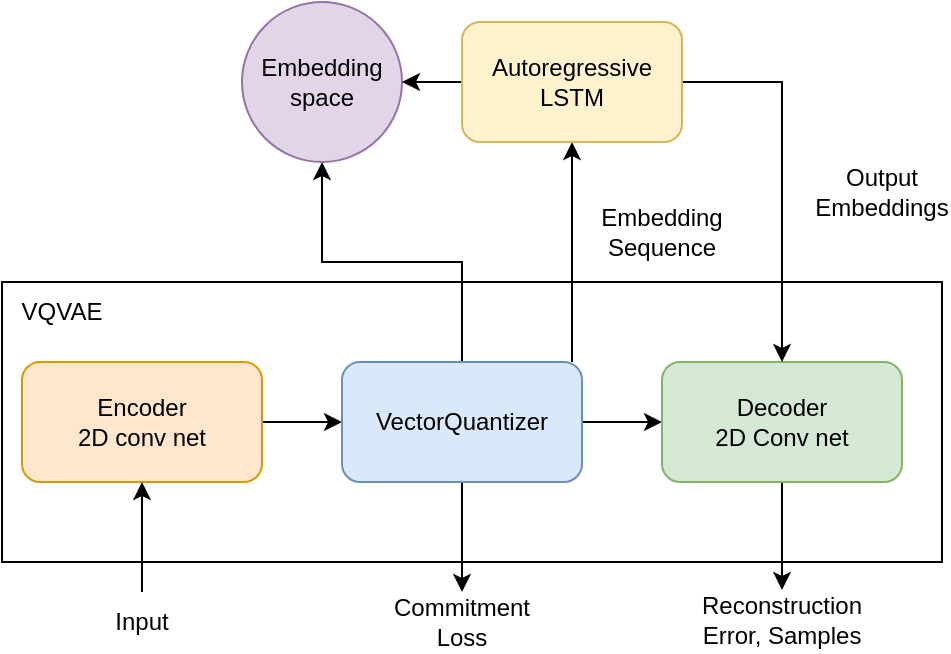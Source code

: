 <mxfile version="22.1.7" type="device">
  <diagram id="JWHnhtLRqXC-iMxQm0CE" name="Page-1">
    <mxGraphModel dx="1026" dy="655" grid="1" gridSize="10" guides="1" tooltips="1" connect="1" arrows="1" fold="1" page="1" pageScale="1" pageWidth="850" pageHeight="1100" math="0" shadow="0">
      <root>
        <mxCell id="0" />
        <mxCell id="1" parent="0" />
        <mxCell id="SF9yVZtLqWXz6QmJXrsM-1" value="" style="rounded=0;whiteSpace=wrap;html=1;" parent="1" vertex="1">
          <mxGeometry x="210" y="240" width="470" height="140" as="geometry" />
        </mxCell>
        <mxCell id="SF9yVZtLqWXz6QmJXrsM-2" value="VQVAE" style="text;html=1;strokeColor=none;fillColor=none;align=center;verticalAlign=middle;whiteSpace=wrap;rounded=0;" parent="1" vertex="1">
          <mxGeometry x="210" y="240" width="60" height="30" as="geometry" />
        </mxCell>
        <mxCell id="SF9yVZtLqWXz6QmJXrsM-6" style="edgeStyle=orthogonalEdgeStyle;rounded=0;orthogonalLoop=1;jettySize=auto;html=1;exitX=1;exitY=0.5;exitDx=0;exitDy=0;" parent="1" source="SF9yVZtLqWXz6QmJXrsM-3" target="SF9yVZtLqWXz6QmJXrsM-4" edge="1">
          <mxGeometry relative="1" as="geometry" />
        </mxCell>
        <mxCell id="SF9yVZtLqWXz6QmJXrsM-3" value="Encoder&lt;br&gt;2D conv net" style="rounded=1;whiteSpace=wrap;html=1;fillColor=#ffe6cc;strokeColor=#d79b00;" parent="1" vertex="1">
          <mxGeometry x="220" y="280" width="120" height="60" as="geometry" />
        </mxCell>
        <mxCell id="SF9yVZtLqWXz6QmJXrsM-7" style="edgeStyle=orthogonalEdgeStyle;rounded=0;orthogonalLoop=1;jettySize=auto;html=1;exitX=1;exitY=0.5;exitDx=0;exitDy=0;entryX=0;entryY=0.5;entryDx=0;entryDy=0;" parent="1" source="SF9yVZtLqWXz6QmJXrsM-4" target="SF9yVZtLqWXz6QmJXrsM-5" edge="1">
          <mxGeometry relative="1" as="geometry" />
        </mxCell>
        <mxCell id="SF9yVZtLqWXz6QmJXrsM-13" style="edgeStyle=orthogonalEdgeStyle;rounded=0;orthogonalLoop=1;jettySize=auto;html=1;entryX=0.5;entryY=1;entryDx=0;entryDy=0;" parent="1" source="SF9yVZtLqWXz6QmJXrsM-4" target="SF9yVZtLqWXz6QmJXrsM-10" edge="1">
          <mxGeometry relative="1" as="geometry" />
        </mxCell>
        <mxCell id="SF9yVZtLqWXz6QmJXrsM-20" style="edgeStyle=orthogonalEdgeStyle;rounded=0;orthogonalLoop=1;jettySize=auto;html=1;entryX=0.5;entryY=1;entryDx=0;entryDy=0;" parent="1" source="SF9yVZtLqWXz6QmJXrsM-4" target="SF9yVZtLqWXz6QmJXrsM-14" edge="1">
          <mxGeometry relative="1" as="geometry">
            <Array as="points">
              <mxPoint x="495" y="250" />
              <mxPoint x="495" y="250" />
            </Array>
          </mxGeometry>
        </mxCell>
        <mxCell id="SF9yVZtLqWXz6QmJXrsM-24" style="edgeStyle=orthogonalEdgeStyle;rounded=0;orthogonalLoop=1;jettySize=auto;html=1;" parent="1" source="SF9yVZtLqWXz6QmJXrsM-4" target="SF9yVZtLqWXz6QmJXrsM-25" edge="1">
          <mxGeometry relative="1" as="geometry">
            <mxPoint x="440" y="410" as="targetPoint" />
          </mxGeometry>
        </mxCell>
        <mxCell id="SF9yVZtLqWXz6QmJXrsM-4" value="VectorQuantizer" style="rounded=1;whiteSpace=wrap;html=1;fillColor=#dae8fc;strokeColor=#6c8ebf;" parent="1" vertex="1">
          <mxGeometry x="380" y="280" width="120" height="60" as="geometry" />
        </mxCell>
        <mxCell id="SF9yVZtLqWXz6QmJXrsM-26" style="edgeStyle=orthogonalEdgeStyle;rounded=0;orthogonalLoop=1;jettySize=auto;html=1;entryX=0.5;entryY=0;entryDx=0;entryDy=0;" parent="1" source="SF9yVZtLqWXz6QmJXrsM-5" target="SF9yVZtLqWXz6QmJXrsM-23" edge="1">
          <mxGeometry relative="1" as="geometry" />
        </mxCell>
        <mxCell id="SF9yVZtLqWXz6QmJXrsM-5" value="Decoder&lt;br&gt;2D Conv net" style="rounded=1;whiteSpace=wrap;html=1;fillColor=#d5e8d4;strokeColor=#82b366;" parent="1" vertex="1">
          <mxGeometry x="540" y="280" width="120" height="60" as="geometry" />
        </mxCell>
        <mxCell id="SF9yVZtLqWXz6QmJXrsM-28" style="edgeStyle=orthogonalEdgeStyle;rounded=0;orthogonalLoop=1;jettySize=auto;html=1;entryX=0.5;entryY=1;entryDx=0;entryDy=0;" parent="1" source="SF9yVZtLqWXz6QmJXrsM-8" target="SF9yVZtLqWXz6QmJXrsM-3" edge="1">
          <mxGeometry relative="1" as="geometry" />
        </mxCell>
        <mxCell id="SF9yVZtLqWXz6QmJXrsM-8" value="Input" style="text;html=1;strokeColor=none;fillColor=none;align=center;verticalAlign=middle;whiteSpace=wrap;rounded=0;" parent="1" vertex="1">
          <mxGeometry x="245" y="395" width="70" height="30" as="geometry" />
        </mxCell>
        <mxCell id="SF9yVZtLqWXz6QmJXrsM-10" value="Embedding space" style="ellipse;whiteSpace=wrap;html=1;fillColor=#e1d5e7;strokeColor=#9673a6;" parent="1" vertex="1">
          <mxGeometry x="330" y="100" width="80" height="80" as="geometry" />
        </mxCell>
        <mxCell id="SF9yVZtLqWXz6QmJXrsM-15" style="edgeStyle=orthogonalEdgeStyle;rounded=0;orthogonalLoop=1;jettySize=auto;html=1;entryX=1;entryY=0.5;entryDx=0;entryDy=0;" parent="1" source="SF9yVZtLqWXz6QmJXrsM-14" target="SF9yVZtLqWXz6QmJXrsM-10" edge="1">
          <mxGeometry relative="1" as="geometry" />
        </mxCell>
        <mxCell id="SF9yVZtLqWXz6QmJXrsM-19" style="edgeStyle=orthogonalEdgeStyle;rounded=0;orthogonalLoop=1;jettySize=auto;html=1;" parent="1" source="SF9yVZtLqWXz6QmJXrsM-14" target="SF9yVZtLqWXz6QmJXrsM-5" edge="1">
          <mxGeometry relative="1" as="geometry">
            <Array as="points">
              <mxPoint x="600" y="140" />
            </Array>
          </mxGeometry>
        </mxCell>
        <mxCell id="SF9yVZtLqWXz6QmJXrsM-14" value="Autoregressive &lt;br&gt;LSTM" style="rounded=1;whiteSpace=wrap;html=1;fillColor=#fff2cc;strokeColor=#d6b656;" parent="1" vertex="1">
          <mxGeometry x="440" y="110" width="110" height="60" as="geometry" />
        </mxCell>
        <mxCell id="SF9yVZtLqWXz6QmJXrsM-17" value="Embedding Sequence" style="text;html=1;strokeColor=none;fillColor=none;align=center;verticalAlign=middle;whiteSpace=wrap;rounded=0;" parent="1" vertex="1">
          <mxGeometry x="510" y="200" width="60" height="30" as="geometry" />
        </mxCell>
        <mxCell id="SF9yVZtLqWXz6QmJXrsM-21" value="Output&lt;br&gt;Embeddings" style="text;html=1;strokeColor=none;fillColor=none;align=center;verticalAlign=middle;whiteSpace=wrap;rounded=0;" parent="1" vertex="1">
          <mxGeometry x="620" y="180" width="60" height="30" as="geometry" />
        </mxCell>
        <mxCell id="SF9yVZtLqWXz6QmJXrsM-23" value="Reconstruction&lt;br&gt;Error, Samples" style="text;html=1;strokeColor=none;fillColor=none;align=center;verticalAlign=middle;whiteSpace=wrap;rounded=0;" parent="1" vertex="1">
          <mxGeometry x="570" y="394" width="60" height="30" as="geometry" />
        </mxCell>
        <mxCell id="SF9yVZtLqWXz6QmJXrsM-25" value="Commitment Loss" style="text;html=1;strokeColor=none;fillColor=none;align=center;verticalAlign=middle;whiteSpace=wrap;rounded=0;" parent="1" vertex="1">
          <mxGeometry x="410" y="395" width="60" height="30" as="geometry" />
        </mxCell>
      </root>
    </mxGraphModel>
  </diagram>
</mxfile>
